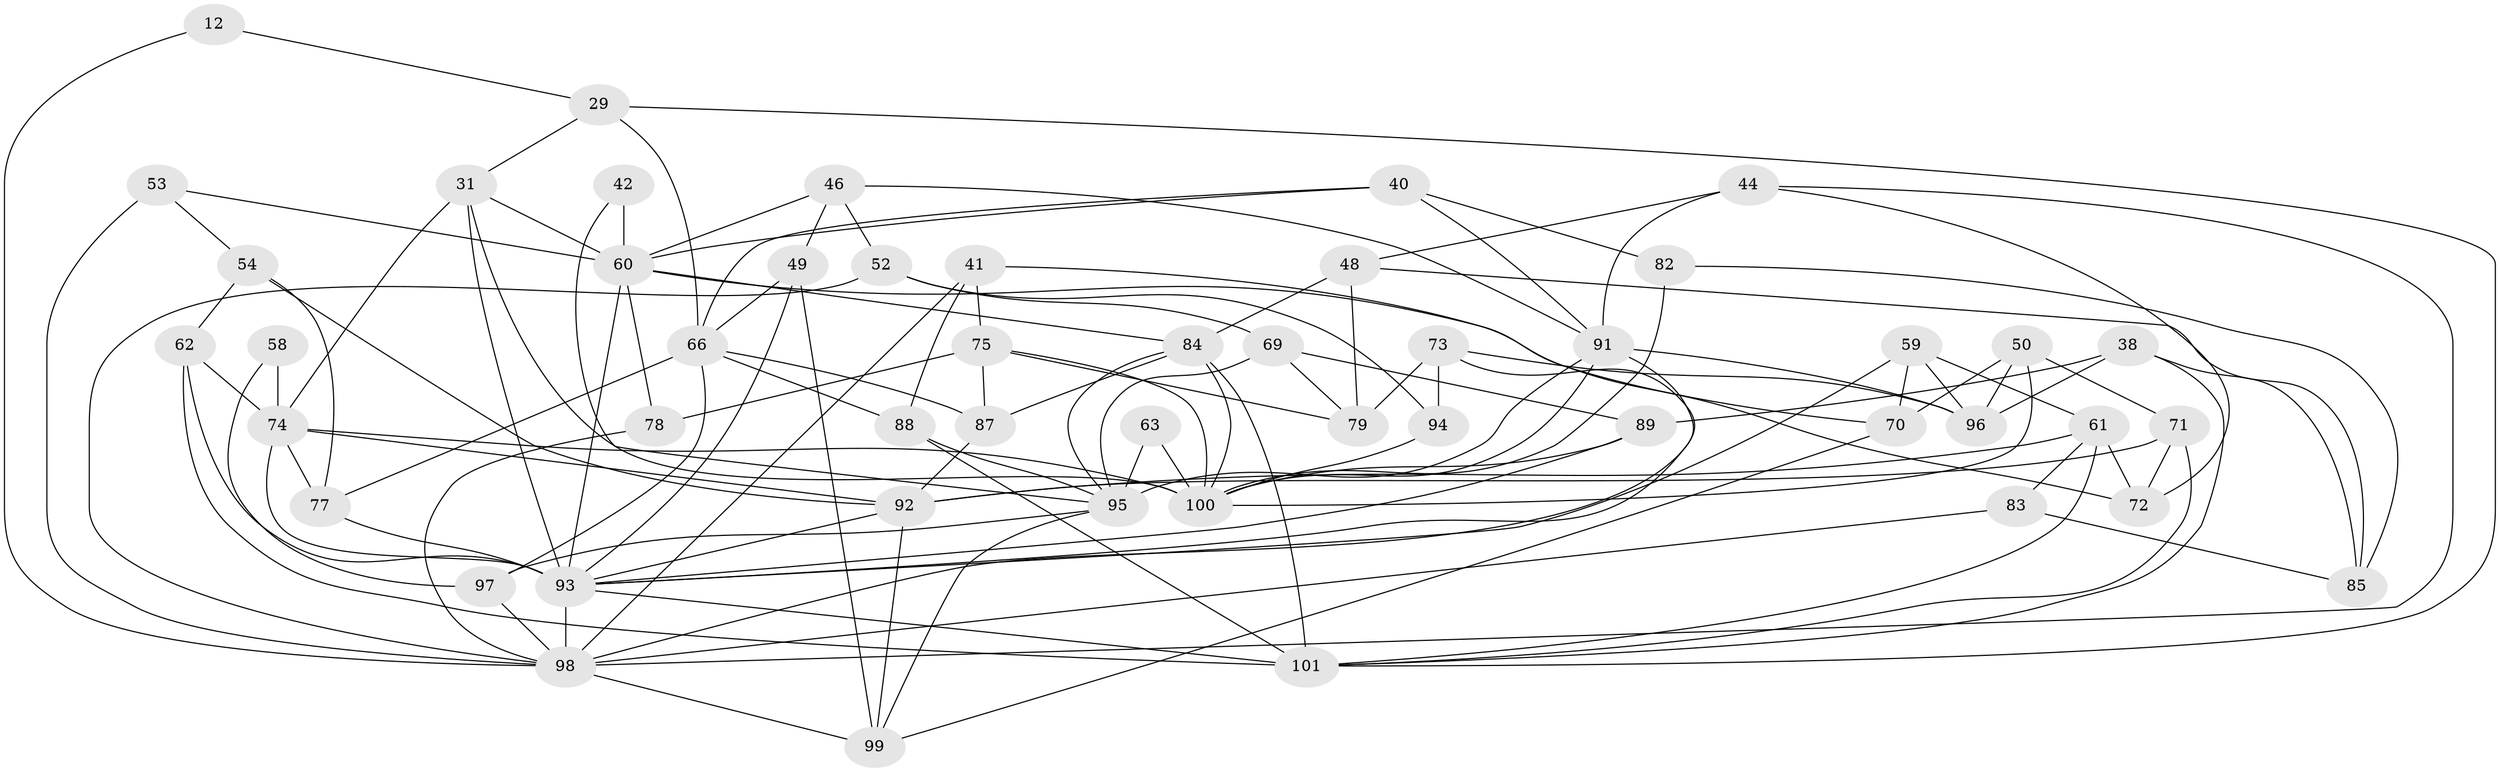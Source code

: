 // original degree distribution, {4: 1.0}
// Generated by graph-tools (version 1.1) at 2025/58/03/09/25 04:58:13]
// undirected, 50 vertices, 120 edges
graph export_dot {
graph [start="1"]
  node [color=gray90,style=filled];
  12;
  29 [super="+4"];
  31 [super="+19"];
  38;
  40 [super="+21"];
  41;
  42;
  44;
  46;
  48;
  49;
  50;
  52;
  53;
  54;
  58;
  59;
  60 [super="+25+37+16"];
  61 [super="+57"];
  62;
  63;
  66 [super="+10+51"];
  69;
  70;
  71;
  72;
  73 [super="+36"];
  74 [super="+26+56"];
  75 [super="+39"];
  77;
  78;
  79;
  82;
  83;
  84 [super="+81"];
  85;
  87;
  88 [super="+6"];
  89;
  91 [super="+14+68+55"];
  92 [super="+5+64"];
  93 [super="+28+67"];
  94;
  95 [super="+47+43"];
  96 [super="+65"];
  97;
  98 [super="+80+30"];
  99 [super="+90"];
  100 [super="+17+86+33"];
  101 [super="+34+76"];
  12 -- 29 [weight=2];
  12 -- 98 [weight=2];
  29 -- 66 [weight=2];
  29 -- 101;
  29 -- 31;
  31 -- 74 [weight=2];
  31 -- 100;
  31 -- 93;
  31 -- 60;
  38 -- 96;
  38 -- 85;
  38 -- 89;
  38 -- 101;
  40 -- 82 [weight=2];
  40 -- 66;
  40 -- 91;
  40 -- 60 [weight=2];
  41 -- 75;
  41 -- 72;
  41 -- 88;
  41 -- 98;
  42 -- 95;
  42 -- 60 [weight=3];
  44 -- 48;
  44 -- 72;
  44 -- 91;
  44 -- 98;
  46 -- 52;
  46 -- 49;
  46 -- 91;
  46 -- 60;
  48 -- 79;
  48 -- 85;
  48 -- 84;
  49 -- 66;
  49 -- 99;
  49 -- 93;
  50 -- 71;
  50 -- 70;
  50 -- 96;
  50 -- 100;
  52 -- 98;
  52 -- 69;
  52 -- 94;
  53 -- 54;
  53 -- 98 [weight=2];
  53 -- 60;
  54 -- 77;
  54 -- 62;
  54 -- 92;
  58 -- 97;
  58 -- 74 [weight=3];
  59 -- 96;
  59 -- 70;
  59 -- 61;
  59 -- 93;
  60 -- 84;
  60 -- 78;
  60 -- 70;
  60 -- 93 [weight=3];
  61 -- 83 [weight=2];
  61 -- 72;
  61 -- 92;
  61 -- 101;
  62 -- 74;
  62 -- 101;
  62 -- 93;
  63 -- 95 [weight=2];
  63 -- 100 [weight=2];
  66 -- 88;
  66 -- 77;
  66 -- 87;
  66 -- 97;
  69 -- 79;
  69 -- 89;
  69 -- 95;
  70 -- 99;
  71 -- 92;
  71 -- 72;
  71 -- 101;
  73 -- 94 [weight=2];
  73 -- 96 [weight=2];
  73 -- 79;
  73 -- 98;
  74 -- 77;
  74 -- 92 [weight=2];
  74 -- 100 [weight=2];
  74 -- 93;
  75 -- 100;
  75 -- 78 [weight=2];
  75 -- 87;
  75 -- 79;
  77 -- 93;
  78 -- 98;
  82 -- 85;
  82 -- 100;
  83 -- 85;
  83 -- 98;
  84 -- 87;
  84 -- 95;
  84 -- 101 [weight=2];
  84 -- 100 [weight=2];
  87 -- 92;
  88 -- 95 [weight=2];
  88 -- 101 [weight=2];
  89 -- 93;
  89 -- 100;
  91 -- 100 [weight=2];
  91 -- 96;
  91 -- 95 [weight=3];
  91 -- 93;
  92 -- 99;
  92 -- 93;
  93 -- 101;
  93 -- 98 [weight=3];
  94 -- 100;
  95 -- 97;
  95 -- 99;
  97 -- 98;
  98 -- 99 [weight=2];
}
